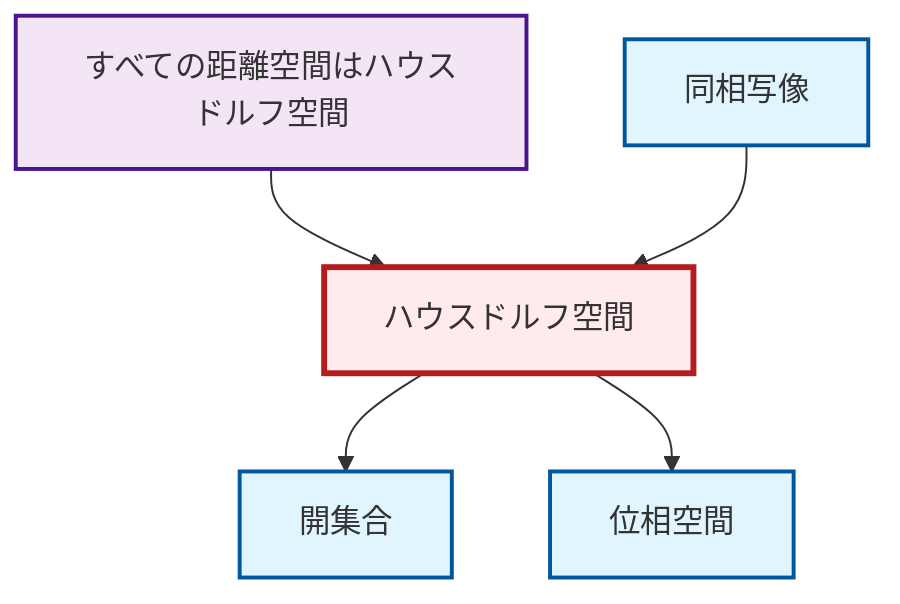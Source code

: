 graph TD
    classDef definition fill:#e1f5fe,stroke:#01579b,stroke-width:2px
    classDef theorem fill:#f3e5f5,stroke:#4a148c,stroke-width:2px
    classDef axiom fill:#fff3e0,stroke:#e65100,stroke-width:2px
    classDef example fill:#e8f5e9,stroke:#1b5e20,stroke-width:2px
    classDef current fill:#ffebee,stroke:#b71c1c,stroke-width:3px
    thm-metric-hausdorff["すべての距離空間はハウスドルフ空間"]:::theorem
    def-open-set["開集合"]:::definition
    def-homeomorphism["同相写像"]:::definition
    def-topological-space["位相空間"]:::definition
    def-hausdorff["ハウスドルフ空間"]:::definition
    def-hausdorff --> def-open-set
    thm-metric-hausdorff --> def-hausdorff
    def-homeomorphism --> def-hausdorff
    def-hausdorff --> def-topological-space
    class def-hausdorff current